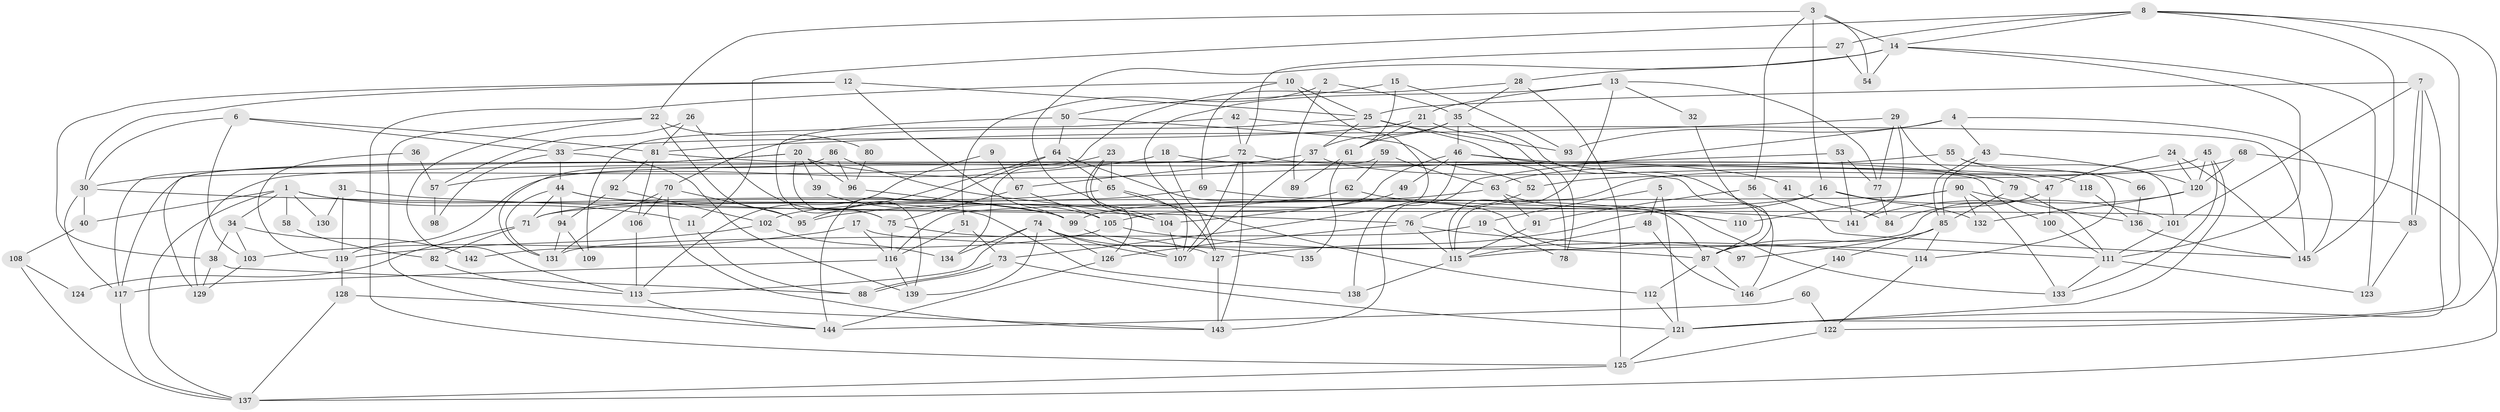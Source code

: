 // coarse degree distribution, {11: 0.010309278350515464, 4: 0.17525773195876287, 7: 0.14432989690721648, 8: 0.05154639175257732, 5: 0.16494845360824742, 6: 0.10309278350515463, 3: 0.20618556701030927, 2: 0.10309278350515463, 10: 0.030927835051546393, 9: 0.010309278350515464}
// Generated by graph-tools (version 1.1) at 2025/41/03/06/25 10:41:56]
// undirected, 146 vertices, 292 edges
graph export_dot {
graph [start="1"]
  node [color=gray90,style=filled];
  1;
  2;
  3;
  4;
  5;
  6;
  7;
  8;
  9;
  10;
  11;
  12;
  13;
  14;
  15;
  16;
  17;
  18;
  19;
  20;
  21;
  22;
  23;
  24;
  25;
  26;
  27;
  28;
  29;
  30;
  31;
  32;
  33;
  34;
  35;
  36;
  37;
  38;
  39;
  40;
  41;
  42;
  43;
  44;
  45;
  46;
  47;
  48;
  49;
  50;
  51;
  52;
  53;
  54;
  55;
  56;
  57;
  58;
  59;
  60;
  61;
  62;
  63;
  64;
  65;
  66;
  67;
  68;
  69;
  70;
  71;
  72;
  73;
  74;
  75;
  76;
  77;
  78;
  79;
  80;
  81;
  82;
  83;
  84;
  85;
  86;
  87;
  88;
  89;
  90;
  91;
  92;
  93;
  94;
  95;
  96;
  97;
  98;
  99;
  100;
  101;
  102;
  103;
  104;
  105;
  106;
  107;
  108;
  109;
  110;
  111;
  112;
  113;
  114;
  115;
  116;
  117;
  118;
  119;
  120;
  121;
  122;
  123;
  124;
  125;
  126;
  127;
  128;
  129;
  130;
  131;
  132;
  133;
  134;
  135;
  136;
  137;
  138;
  139;
  140;
  141;
  142;
  143;
  144;
  145;
  146;
  1 -- 137;
  1 -- 99;
  1 -- 11;
  1 -- 34;
  1 -- 40;
  1 -- 58;
  1 -- 130;
  2 -- 51;
  2 -- 35;
  2 -- 89;
  3 -- 14;
  3 -- 22;
  3 -- 16;
  3 -- 54;
  3 -- 56;
  4 -- 143;
  4 -- 145;
  4 -- 43;
  4 -- 93;
  5 -- 19;
  5 -- 121;
  5 -- 48;
  6 -- 33;
  6 -- 103;
  6 -- 30;
  6 -- 81;
  7 -- 83;
  7 -- 83;
  7 -- 101;
  7 -- 25;
  7 -- 121;
  8 -- 122;
  8 -- 121;
  8 -- 11;
  8 -- 14;
  8 -- 27;
  8 -- 145;
  9 -- 67;
  9 -- 113;
  10 -- 25;
  10 -- 125;
  10 -- 69;
  10 -- 73;
  11 -- 88;
  12 -- 30;
  12 -- 38;
  12 -- 25;
  12 -- 99;
  13 -- 115;
  13 -- 107;
  13 -- 21;
  13 -- 32;
  13 -- 77;
  14 -- 28;
  14 -- 54;
  14 -- 104;
  14 -- 111;
  14 -- 123;
  15 -- 50;
  15 -- 93;
  15 -- 61;
  16 -- 127;
  16 -- 71;
  16 -- 101;
  16 -- 132;
  17 -- 116;
  17 -- 87;
  17 -- 103;
  18 -- 79;
  18 -- 127;
  18 -- 57;
  19 -- 131;
  19 -- 78;
  20 -- 129;
  20 -- 117;
  20 -- 39;
  20 -- 41;
  20 -- 96;
  20 -- 139;
  21 -- 33;
  21 -- 61;
  21 -- 78;
  22 -- 144;
  22 -- 113;
  22 -- 80;
  22 -- 95;
  23 -- 65;
  23 -- 126;
  23 -- 30;
  23 -- 104;
  24 -- 47;
  24 -- 120;
  24 -- 145;
  25 -- 37;
  25 -- 70;
  25 -- 78;
  25 -- 93;
  26 -- 75;
  26 -- 81;
  26 -- 57;
  27 -- 54;
  27 -- 72;
  28 -- 125;
  28 -- 35;
  28 -- 134;
  29 -- 141;
  29 -- 81;
  29 -- 47;
  29 -- 77;
  30 -- 40;
  30 -- 117;
  30 -- 141;
  31 -- 83;
  31 -- 119;
  31 -- 130;
  32 -- 87;
  33 -- 139;
  33 -- 44;
  33 -- 98;
  34 -- 38;
  34 -- 103;
  34 -- 142;
  35 -- 61;
  35 -- 146;
  35 -- 37;
  35 -- 46;
  36 -- 119;
  36 -- 57;
  37 -- 67;
  37 -- 79;
  37 -- 107;
  38 -- 88;
  38 -- 129;
  39 -- 105;
  40 -- 108;
  41 -- 84;
  42 -- 145;
  42 -- 72;
  42 -- 109;
  43 -- 85;
  43 -- 85;
  43 -- 120;
  44 -- 71;
  44 -- 131;
  44 -- 76;
  44 -- 94;
  44 -- 138;
  45 -- 121;
  45 -- 120;
  45 -- 52;
  45 -- 133;
  46 -- 114;
  46 -- 49;
  46 -- 87;
  46 -- 105;
  46 -- 138;
  47 -- 115;
  47 -- 84;
  47 -- 100;
  48 -- 115;
  48 -- 146;
  49 -- 104;
  50 -- 52;
  50 -- 64;
  50 -- 75;
  51 -- 116;
  51 -- 73;
  52 -- 76;
  53 -- 77;
  53 -- 141;
  53 -- 129;
  55 -- 63;
  55 -- 101;
  55 -- 66;
  56 -- 145;
  56 -- 91;
  57 -- 98;
  58 -- 82;
  59 -- 63;
  59 -- 117;
  59 -- 62;
  60 -- 144;
  60 -- 122;
  61 -- 89;
  61 -- 135;
  62 -- 95;
  62 -- 110;
  63 -- 133;
  63 -- 99;
  63 -- 91;
  64 -- 95;
  64 -- 65;
  64 -- 97;
  64 -- 144;
  65 -- 127;
  65 -- 112;
  65 -- 71;
  66 -- 136;
  67 -- 75;
  67 -- 105;
  68 -- 115;
  68 -- 120;
  68 -- 137;
  69 -- 87;
  69 -- 102;
  70 -- 131;
  70 -- 95;
  70 -- 106;
  70 -- 143;
  71 -- 82;
  71 -- 124;
  72 -- 107;
  72 -- 118;
  72 -- 119;
  72 -- 143;
  73 -- 88;
  73 -- 88;
  73 -- 121;
  74 -- 113;
  74 -- 107;
  74 -- 126;
  74 -- 134;
  74 -- 135;
  74 -- 139;
  75 -- 116;
  75 -- 127;
  76 -- 115;
  76 -- 111;
  76 -- 126;
  77 -- 84;
  79 -- 111;
  79 -- 85;
  80 -- 96;
  81 -- 100;
  81 -- 92;
  81 -- 106;
  82 -- 113;
  83 -- 123;
  85 -- 87;
  85 -- 97;
  85 -- 114;
  85 -- 140;
  86 -- 96;
  86 -- 104;
  86 -- 131;
  87 -- 112;
  87 -- 146;
  90 -- 133;
  90 -- 116;
  90 -- 110;
  90 -- 132;
  90 -- 136;
  91 -- 115;
  92 -- 102;
  92 -- 94;
  94 -- 109;
  94 -- 131;
  96 -- 99;
  99 -- 107;
  100 -- 111;
  101 -- 111;
  102 -- 134;
  102 -- 119;
  103 -- 129;
  104 -- 107;
  105 -- 114;
  105 -- 142;
  106 -- 113;
  108 -- 137;
  108 -- 124;
  111 -- 123;
  111 -- 133;
  112 -- 121;
  113 -- 144;
  114 -- 122;
  115 -- 138;
  116 -- 139;
  116 -- 117;
  117 -- 137;
  118 -- 136;
  119 -- 128;
  120 -- 132;
  120 -- 141;
  121 -- 125;
  122 -- 125;
  125 -- 137;
  126 -- 144;
  127 -- 143;
  128 -- 143;
  128 -- 137;
  136 -- 145;
  140 -- 146;
}
